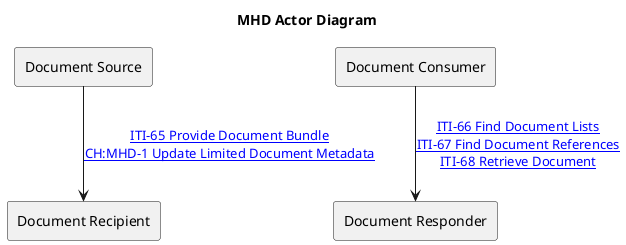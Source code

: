 @startuml
' https://github.com/IHE/ITI.MHD/blob/master/input/images-source/ActorsAndTransactions.plantuml
title MHD Actor Diagram
agent "Document Source" as DocumentSource
agent "Document Consumer" as DocumentConsumer
agent "Document Responder" as DocumentResponder
agent "Document Recipient" as DocumentRecipient
DocumentConsumer --> DocumentResponder : "[[iti-66.html ITI-66 Find Document Lists]]\n[[ITI-67.html ITI-67 Find Document References]]\n[[iti-68.html ITI-68 Retrieve Document]]"
DocumentSource --> DocumentRecipient : "[[iti-65.html ITI-65 Provide Document Bundle]]\n[[ch-mhd-1.html CH:MHD-1 Update Limited Document Metadata]]"
@enduml